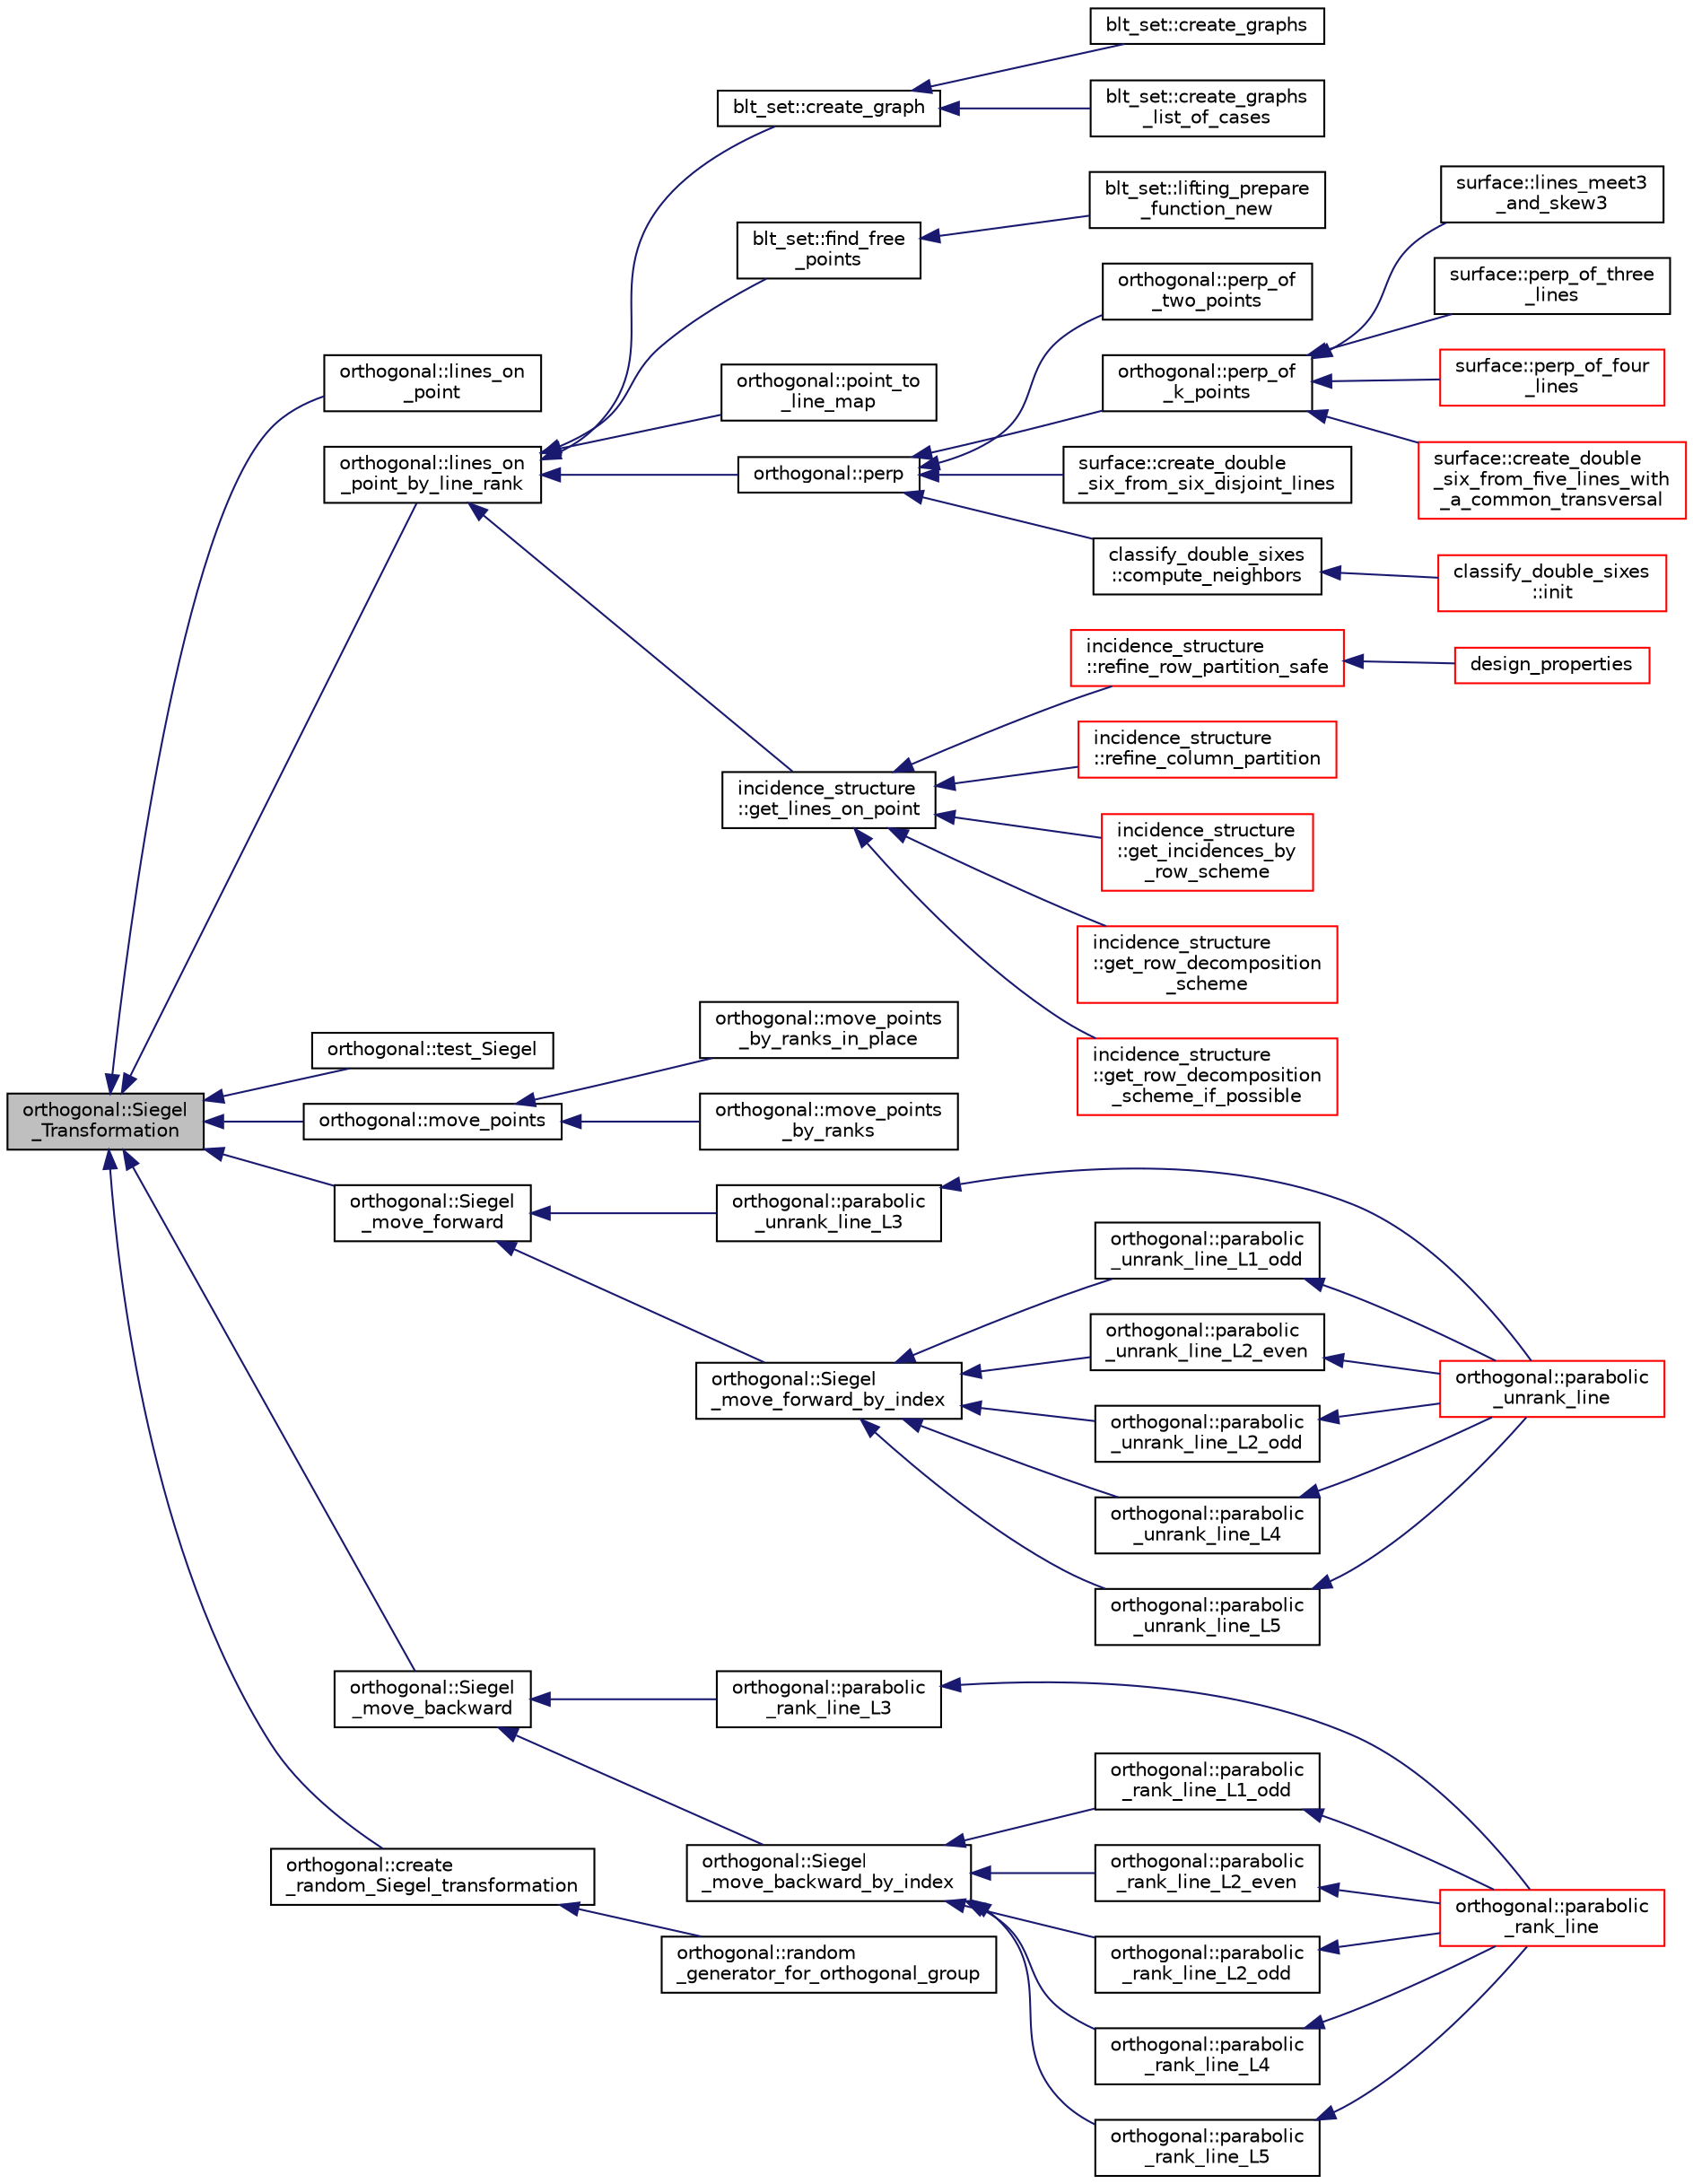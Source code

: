 digraph "orthogonal::Siegel_Transformation"
{
  edge [fontname="Helvetica",fontsize="10",labelfontname="Helvetica",labelfontsize="10"];
  node [fontname="Helvetica",fontsize="10",shape=record];
  rankdir="LR";
  Node43313 [label="orthogonal::Siegel\l_Transformation",height=0.2,width=0.4,color="black", fillcolor="grey75", style="filled", fontcolor="black"];
  Node43313 -> Node43314 [dir="back",color="midnightblue",fontsize="10",style="solid",fontname="Helvetica"];
  Node43314 [label="orthogonal::lines_on\l_point",height=0.2,width=0.4,color="black", fillcolor="white", style="filled",URL="$d7/daa/classorthogonal.html#aa3249c7fddbc156af817fb274e41c914"];
  Node43313 -> Node43315 [dir="back",color="midnightblue",fontsize="10",style="solid",fontname="Helvetica"];
  Node43315 [label="orthogonal::lines_on\l_point_by_line_rank",height=0.2,width=0.4,color="black", fillcolor="white", style="filled",URL="$d7/daa/classorthogonal.html#adc21874b6da3cd3585c704994fb538aa"];
  Node43315 -> Node43316 [dir="back",color="midnightblue",fontsize="10",style="solid",fontname="Helvetica"];
  Node43316 [label="blt_set::create_graph",height=0.2,width=0.4,color="black", fillcolor="white", style="filled",URL="$d1/d3d/classblt__set.html#ae92249ece99ffbc92e93e49cd5d5dccf"];
  Node43316 -> Node43317 [dir="back",color="midnightblue",fontsize="10",style="solid",fontname="Helvetica"];
  Node43317 [label="blt_set::create_graphs",height=0.2,width=0.4,color="black", fillcolor="white", style="filled",URL="$d1/d3d/classblt__set.html#a3f1d4a8ed15875c47b327949f26a4533"];
  Node43316 -> Node43318 [dir="back",color="midnightblue",fontsize="10",style="solid",fontname="Helvetica"];
  Node43318 [label="blt_set::create_graphs\l_list_of_cases",height=0.2,width=0.4,color="black", fillcolor="white", style="filled",URL="$d1/d3d/classblt__set.html#a91ad531d4154bd887182dbd6121476f3"];
  Node43315 -> Node43319 [dir="back",color="midnightblue",fontsize="10",style="solid",fontname="Helvetica"];
  Node43319 [label="blt_set::find_free\l_points",height=0.2,width=0.4,color="black", fillcolor="white", style="filled",URL="$d1/d3d/classblt__set.html#a71f82dd3dc4a901ea2a0949d2f1af302"];
  Node43319 -> Node43320 [dir="back",color="midnightblue",fontsize="10",style="solid",fontname="Helvetica"];
  Node43320 [label="blt_set::lifting_prepare\l_function_new",height=0.2,width=0.4,color="black", fillcolor="white", style="filled",URL="$d1/d3d/classblt__set.html#a1314b7c0a3b78ba54c0f61a397d8afce"];
  Node43315 -> Node43321 [dir="back",color="midnightblue",fontsize="10",style="solid",fontname="Helvetica"];
  Node43321 [label="orthogonal::point_to\l_line_map",height=0.2,width=0.4,color="black", fillcolor="white", style="filled",URL="$d7/daa/classorthogonal.html#a1eae48671390d1c251303be93b45f9e4"];
  Node43315 -> Node43322 [dir="back",color="midnightblue",fontsize="10",style="solid",fontname="Helvetica"];
  Node43322 [label="orthogonal::perp",height=0.2,width=0.4,color="black", fillcolor="white", style="filled",URL="$d7/daa/classorthogonal.html#ae80e0fa8d1e8caddb9afbb466e3d3189"];
  Node43322 -> Node43323 [dir="back",color="midnightblue",fontsize="10",style="solid",fontname="Helvetica"];
  Node43323 [label="orthogonal::perp_of\l_two_points",height=0.2,width=0.4,color="black", fillcolor="white", style="filled",URL="$d7/daa/classorthogonal.html#a6a05fef2e61ed508bff66d6728c58ec0"];
  Node43322 -> Node43324 [dir="back",color="midnightblue",fontsize="10",style="solid",fontname="Helvetica"];
  Node43324 [label="orthogonal::perp_of\l_k_points",height=0.2,width=0.4,color="black", fillcolor="white", style="filled",URL="$d7/daa/classorthogonal.html#a6a92a4680dc76bb289141fc5c765f5fb"];
  Node43324 -> Node43325 [dir="back",color="midnightblue",fontsize="10",style="solid",fontname="Helvetica"];
  Node43325 [label="surface::lines_meet3\l_and_skew3",height=0.2,width=0.4,color="black", fillcolor="white", style="filled",URL="$d5/d88/classsurface.html#af87ed9d20b980a89342f20c206ae5790"];
  Node43324 -> Node43326 [dir="back",color="midnightblue",fontsize="10",style="solid",fontname="Helvetica"];
  Node43326 [label="surface::perp_of_three\l_lines",height=0.2,width=0.4,color="black", fillcolor="white", style="filled",URL="$d5/d88/classsurface.html#aaa43449a367799d405821a1cd5a7e644"];
  Node43324 -> Node43327 [dir="back",color="midnightblue",fontsize="10",style="solid",fontname="Helvetica"];
  Node43327 [label="surface::perp_of_four\l_lines",height=0.2,width=0.4,color="red", fillcolor="white", style="filled",URL="$d5/d88/classsurface.html#a8da8a93f1fcbf344eb943869b0d488f1"];
  Node43324 -> Node43337 [dir="back",color="midnightblue",fontsize="10",style="solid",fontname="Helvetica"];
  Node43337 [label="surface::create_double\l_six_from_five_lines_with\l_a_common_transversal",height=0.2,width=0.4,color="red", fillcolor="white", style="filled",URL="$d5/d88/classsurface.html#a6d8fafa386893521305e016011d55673"];
  Node43322 -> Node43351 [dir="back",color="midnightblue",fontsize="10",style="solid",fontname="Helvetica"];
  Node43351 [label="surface::create_double\l_six_from_six_disjoint_lines",height=0.2,width=0.4,color="black", fillcolor="white", style="filled",URL="$d5/d88/classsurface.html#a4c44f0a33d709edee71537547880dd87"];
  Node43322 -> Node43352 [dir="back",color="midnightblue",fontsize="10",style="solid",fontname="Helvetica"];
  Node43352 [label="classify_double_sixes\l::compute_neighbors",height=0.2,width=0.4,color="black", fillcolor="white", style="filled",URL="$dd/d23/classclassify__double__sixes.html#a675e241052c36c58063ddcfc06d209b2"];
  Node43352 -> Node43331 [dir="back",color="midnightblue",fontsize="10",style="solid",fontname="Helvetica"];
  Node43331 [label="classify_double_sixes\l::init",height=0.2,width=0.4,color="red", fillcolor="white", style="filled",URL="$dd/d23/classclassify__double__sixes.html#a8c5c41d5124b35379d626480ff225f7b"];
  Node43315 -> Node43353 [dir="back",color="midnightblue",fontsize="10",style="solid",fontname="Helvetica"];
  Node43353 [label="incidence_structure\l::get_lines_on_point",height=0.2,width=0.4,color="black", fillcolor="white", style="filled",URL="$da/d8a/classincidence__structure.html#a09148fd9478525b4a65c8e44833d1861"];
  Node43353 -> Node43354 [dir="back",color="midnightblue",fontsize="10",style="solid",fontname="Helvetica"];
  Node43354 [label="incidence_structure\l::refine_row_partition_safe",height=0.2,width=0.4,color="red", fillcolor="white", style="filled",URL="$da/d8a/classincidence__structure.html#ae84b2dc0f1a0cd1f9acfadcae21e3745"];
  Node43354 -> Node43355 [dir="back",color="midnightblue",fontsize="10",style="solid",fontname="Helvetica"];
  Node43355 [label="design_properties",height=0.2,width=0.4,color="red", fillcolor="white", style="filled",URL="$d9/dc2/apps_2combinatorics_2design_8_c.html#a7d7aac893d68b4a25d1ab91b57ae2af1"];
  Node43353 -> Node43376 [dir="back",color="midnightblue",fontsize="10",style="solid",fontname="Helvetica"];
  Node43376 [label="incidence_structure\l::refine_column_partition",height=0.2,width=0.4,color="red", fillcolor="white", style="filled",URL="$da/d8a/classincidence__structure.html#ac262f307c1531d67496129dc7890cda4"];
  Node43353 -> Node43381 [dir="back",color="midnightblue",fontsize="10",style="solid",fontname="Helvetica"];
  Node43381 [label="incidence_structure\l::get_incidences_by\l_row_scheme",height=0.2,width=0.4,color="red", fillcolor="white", style="filled",URL="$da/d8a/classincidence__structure.html#addab249e03244133841bd793389c792c"];
  Node43353 -> Node43385 [dir="back",color="midnightblue",fontsize="10",style="solid",fontname="Helvetica"];
  Node43385 [label="incidence_structure\l::get_row_decomposition\l_scheme",height=0.2,width=0.4,color="red", fillcolor="white", style="filled",URL="$da/d8a/classincidence__structure.html#aa0ad04253ba8e75bb15900ee8b01c9aa"];
  Node43353 -> Node43396 [dir="back",color="midnightblue",fontsize="10",style="solid",fontname="Helvetica"];
  Node43396 [label="incidence_structure\l::get_row_decomposition\l_scheme_if_possible",height=0.2,width=0.4,color="red", fillcolor="white", style="filled",URL="$da/d8a/classincidence__structure.html#ac93d2a6419b0fca3f25f101c5f08caf5"];
  Node43313 -> Node43398 [dir="back",color="midnightblue",fontsize="10",style="solid",fontname="Helvetica"];
  Node43398 [label="orthogonal::test_Siegel",height=0.2,width=0.4,color="black", fillcolor="white", style="filled",URL="$d7/daa/classorthogonal.html#ad6d248c572d92abe41416065addd4a69"];
  Node43313 -> Node43399 [dir="back",color="midnightblue",fontsize="10",style="solid",fontname="Helvetica"];
  Node43399 [label="orthogonal::move_points",height=0.2,width=0.4,color="black", fillcolor="white", style="filled",URL="$d7/daa/classorthogonal.html#a24bfc815e987e19df641315b98ff8822"];
  Node43399 -> Node43400 [dir="back",color="midnightblue",fontsize="10",style="solid",fontname="Helvetica"];
  Node43400 [label="orthogonal::move_points\l_by_ranks_in_place",height=0.2,width=0.4,color="black", fillcolor="white", style="filled",URL="$d7/daa/classorthogonal.html#a82fac7f7528e41392b5fe89860d4204d"];
  Node43399 -> Node43401 [dir="back",color="midnightblue",fontsize="10",style="solid",fontname="Helvetica"];
  Node43401 [label="orthogonal::move_points\l_by_ranks",height=0.2,width=0.4,color="black", fillcolor="white", style="filled",URL="$d7/daa/classorthogonal.html#a6b1b57c7b6114d7d51c9375fe5014b22"];
  Node43313 -> Node43402 [dir="back",color="midnightblue",fontsize="10",style="solid",fontname="Helvetica"];
  Node43402 [label="orthogonal::Siegel\l_move_forward",height=0.2,width=0.4,color="black", fillcolor="white", style="filled",URL="$d7/daa/classorthogonal.html#a065d0faccc00df42afd671dac644d480"];
  Node43402 -> Node43403 [dir="back",color="midnightblue",fontsize="10",style="solid",fontname="Helvetica"];
  Node43403 [label="orthogonal::parabolic\l_unrank_line_L3",height=0.2,width=0.4,color="black", fillcolor="white", style="filled",URL="$d7/daa/classorthogonal.html#ae1edfba289a03ed4d383514c2b0dc4b7"];
  Node43403 -> Node43404 [dir="back",color="midnightblue",fontsize="10",style="solid",fontname="Helvetica"];
  Node43404 [label="orthogonal::parabolic\l_unrank_line",height=0.2,width=0.4,color="red", fillcolor="white", style="filled",URL="$d7/daa/classorthogonal.html#a449cc51a62e11b8699befe951b0f8a4c"];
  Node43402 -> Node43631 [dir="back",color="midnightblue",fontsize="10",style="solid",fontname="Helvetica"];
  Node43631 [label="orthogonal::Siegel\l_move_forward_by_index",height=0.2,width=0.4,color="black", fillcolor="white", style="filled",URL="$d7/daa/classorthogonal.html#a606e885cb85b824bcda44154a3cfbfe8"];
  Node43631 -> Node43632 [dir="back",color="midnightblue",fontsize="10",style="solid",fontname="Helvetica"];
  Node43632 [label="orthogonal::parabolic\l_unrank_line_L1_odd",height=0.2,width=0.4,color="black", fillcolor="white", style="filled",URL="$d7/daa/classorthogonal.html#af59966fe1bb32196deaafbe6849fdeb1"];
  Node43632 -> Node43404 [dir="back",color="midnightblue",fontsize="10",style="solid",fontname="Helvetica"];
  Node43631 -> Node43633 [dir="back",color="midnightblue",fontsize="10",style="solid",fontname="Helvetica"];
  Node43633 [label="orthogonal::parabolic\l_unrank_line_L2_even",height=0.2,width=0.4,color="black", fillcolor="white", style="filled",URL="$d7/daa/classorthogonal.html#a57a7ad0d16ea67c0636c9f179eeed5d1"];
  Node43633 -> Node43404 [dir="back",color="midnightblue",fontsize="10",style="solid",fontname="Helvetica"];
  Node43631 -> Node43634 [dir="back",color="midnightblue",fontsize="10",style="solid",fontname="Helvetica"];
  Node43634 [label="orthogonal::parabolic\l_unrank_line_L2_odd",height=0.2,width=0.4,color="black", fillcolor="white", style="filled",URL="$d7/daa/classorthogonal.html#a9ab8a29daee27c60803e2bf5026a9a9e"];
  Node43634 -> Node43404 [dir="back",color="midnightblue",fontsize="10",style="solid",fontname="Helvetica"];
  Node43631 -> Node43635 [dir="back",color="midnightblue",fontsize="10",style="solid",fontname="Helvetica"];
  Node43635 [label="orthogonal::parabolic\l_unrank_line_L4",height=0.2,width=0.4,color="black", fillcolor="white", style="filled",URL="$d7/daa/classorthogonal.html#a6a30b6c7f59498ad8c7f2bec7c78d2ff"];
  Node43635 -> Node43404 [dir="back",color="midnightblue",fontsize="10",style="solid",fontname="Helvetica"];
  Node43631 -> Node43636 [dir="back",color="midnightblue",fontsize="10",style="solid",fontname="Helvetica"];
  Node43636 [label="orthogonal::parabolic\l_unrank_line_L5",height=0.2,width=0.4,color="black", fillcolor="white", style="filled",URL="$d7/daa/classorthogonal.html#a77831b97ebbbc5d8103c5e7e0edfeb9b"];
  Node43636 -> Node43404 [dir="back",color="midnightblue",fontsize="10",style="solid",fontname="Helvetica"];
  Node43313 -> Node43637 [dir="back",color="midnightblue",fontsize="10",style="solid",fontname="Helvetica"];
  Node43637 [label="orthogonal::Siegel\l_move_backward",height=0.2,width=0.4,color="black", fillcolor="white", style="filled",URL="$d7/daa/classorthogonal.html#a365beaf002d1ffc9a600e73f1983e800"];
  Node43637 -> Node43638 [dir="back",color="midnightblue",fontsize="10",style="solid",fontname="Helvetica"];
  Node43638 [label="orthogonal::parabolic\l_rank_line_L3",height=0.2,width=0.4,color="black", fillcolor="white", style="filled",URL="$d7/daa/classorthogonal.html#afea1a02e2b439b28127cfa2a782da8c9"];
  Node43638 -> Node43639 [dir="back",color="midnightblue",fontsize="10",style="solid",fontname="Helvetica"];
  Node43639 [label="orthogonal::parabolic\l_rank_line",height=0.2,width=0.4,color="red", fillcolor="white", style="filled",URL="$d7/daa/classorthogonal.html#a7df334ceca90bc5b90c56354dbaf45c9"];
  Node43637 -> Node43644 [dir="back",color="midnightblue",fontsize="10",style="solid",fontname="Helvetica"];
  Node43644 [label="orthogonal::Siegel\l_move_backward_by_index",height=0.2,width=0.4,color="black", fillcolor="white", style="filled",URL="$d7/daa/classorthogonal.html#aa8eaeba82de3ff3b5f50b4ccd22b2631"];
  Node43644 -> Node43645 [dir="back",color="midnightblue",fontsize="10",style="solid",fontname="Helvetica"];
  Node43645 [label="orthogonal::parabolic\l_rank_line_L1_odd",height=0.2,width=0.4,color="black", fillcolor="white", style="filled",URL="$d7/daa/classorthogonal.html#aab93abadf848b0a5d72b367f155cd7e4"];
  Node43645 -> Node43639 [dir="back",color="midnightblue",fontsize="10",style="solid",fontname="Helvetica"];
  Node43644 -> Node43646 [dir="back",color="midnightblue",fontsize="10",style="solid",fontname="Helvetica"];
  Node43646 [label="orthogonal::parabolic\l_rank_line_L2_even",height=0.2,width=0.4,color="black", fillcolor="white", style="filled",URL="$d7/daa/classorthogonal.html#ad884e741520104066da699b1133deeb0"];
  Node43646 -> Node43639 [dir="back",color="midnightblue",fontsize="10",style="solid",fontname="Helvetica"];
  Node43644 -> Node43647 [dir="back",color="midnightblue",fontsize="10",style="solid",fontname="Helvetica"];
  Node43647 [label="orthogonal::parabolic\l_rank_line_L2_odd",height=0.2,width=0.4,color="black", fillcolor="white", style="filled",URL="$d7/daa/classorthogonal.html#a87ddd814e99966b82e69a1041307074f"];
  Node43647 -> Node43639 [dir="back",color="midnightblue",fontsize="10",style="solid",fontname="Helvetica"];
  Node43644 -> Node43648 [dir="back",color="midnightblue",fontsize="10",style="solid",fontname="Helvetica"];
  Node43648 [label="orthogonal::parabolic\l_rank_line_L4",height=0.2,width=0.4,color="black", fillcolor="white", style="filled",URL="$d7/daa/classorthogonal.html#a9e693d30c0ade825f389feec38ea83b2"];
  Node43648 -> Node43639 [dir="back",color="midnightblue",fontsize="10",style="solid",fontname="Helvetica"];
  Node43644 -> Node43649 [dir="back",color="midnightblue",fontsize="10",style="solid",fontname="Helvetica"];
  Node43649 [label="orthogonal::parabolic\l_rank_line_L5",height=0.2,width=0.4,color="black", fillcolor="white", style="filled",URL="$d7/daa/classorthogonal.html#ab9ff5dd42f31a297d03c559a4934a950"];
  Node43649 -> Node43639 [dir="back",color="midnightblue",fontsize="10",style="solid",fontname="Helvetica"];
  Node43313 -> Node43650 [dir="back",color="midnightblue",fontsize="10",style="solid",fontname="Helvetica"];
  Node43650 [label="orthogonal::create\l_random_Siegel_transformation",height=0.2,width=0.4,color="black", fillcolor="white", style="filled",URL="$d7/daa/classorthogonal.html#ad691ec706194282d2954a5edaca883cf"];
  Node43650 -> Node43651 [dir="back",color="midnightblue",fontsize="10",style="solid",fontname="Helvetica"];
  Node43651 [label="orthogonal::random\l_generator_for_orthogonal_group",height=0.2,width=0.4,color="black", fillcolor="white", style="filled",URL="$d7/daa/classorthogonal.html#a380946c3af4d3d83118c409a7aecfe3d"];
}
